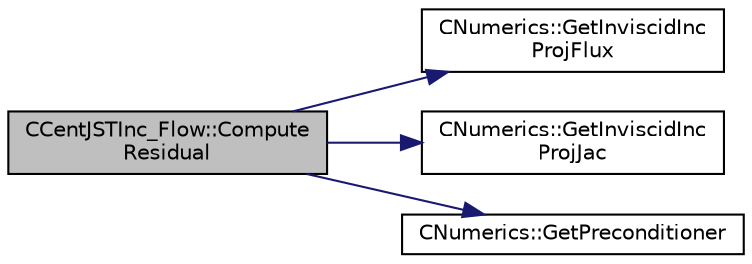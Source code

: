 digraph "CCentJSTInc_Flow::ComputeResidual"
{
  edge [fontname="Helvetica",fontsize="10",labelfontname="Helvetica",labelfontsize="10"];
  node [fontname="Helvetica",fontsize="10",shape=record];
  rankdir="LR";
  Node11 [label="CCentJSTInc_Flow::Compute\lResidual",height=0.2,width=0.4,color="black", fillcolor="grey75", style="filled", fontcolor="black"];
  Node11 -> Node12 [color="midnightblue",fontsize="10",style="solid",fontname="Helvetica"];
  Node12 [label="CNumerics::GetInviscidInc\lProjFlux",height=0.2,width=0.4,color="black", fillcolor="white", style="filled",URL="$class_c_numerics.html#adcdcc6828546c3839c42841c8969294b",tooltip="Compute the projected inviscid flux vector for incompresible simulations. "];
  Node11 -> Node13 [color="midnightblue",fontsize="10",style="solid",fontname="Helvetica"];
  Node13 [label="CNumerics::GetInviscidInc\lProjJac",height=0.2,width=0.4,color="black", fillcolor="white", style="filled",URL="$class_c_numerics.html#a4171318afd284ce2cd316013ac5ce462",tooltip="Compute the projection of the inviscid Jacobian matrices (incompressible). "];
  Node11 -> Node14 [color="midnightblue",fontsize="10",style="solid",fontname="Helvetica"];
  Node14 [label="CNumerics::GetPreconditioner",height=0.2,width=0.4,color="black", fillcolor="white", style="filled",URL="$class_c_numerics.html#ac89fe0d475897e7f785b8e1b00f8eab6",tooltip="Compute the low speed preconditioning matrix. "];
}

